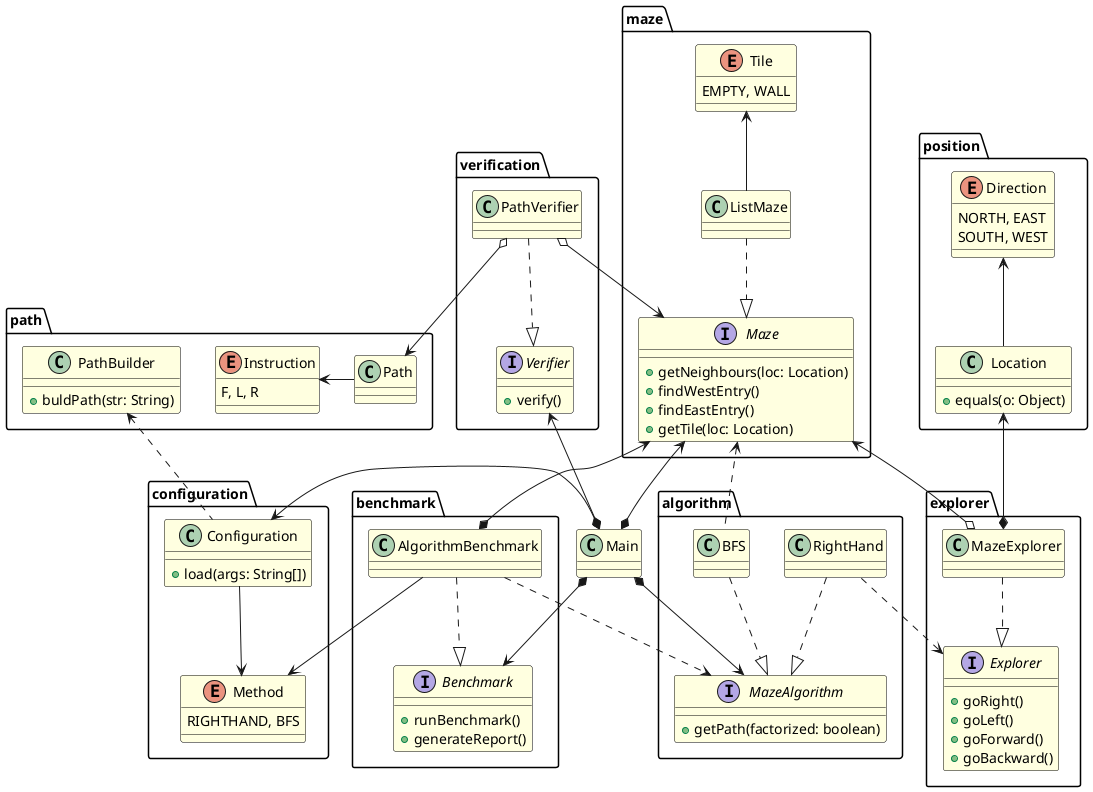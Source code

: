 @startuml MainConcepts
!define MyTheme
skinparam class {
    BackgroundColor #LightYellow
    BorderColor #000000
    FontColor #000000
}

skinparam stereotypeCBackgroundColor #LightYellow
skinparam stereotypeCBorderColor #000000
skinparam stereotypeCFontColor #000000

class Main

package algorithm {
    interface MazeAlgorithm {
        + getPath(factorized: boolean)
    }

    class RightHand

    class BFS
}

package configuration {
    class Configuration {
        + load(args: String[])
    }

    enum Method {
        RIGHTHAND, BFS
    }
}

package benchmark {
    class AlgorithmBenchmark

    interface Benchmark {
        + runBenchmark()
        + generateReport()
    }
}

package explorer {
    interface Explorer {
        + goRight()
        + goLeft()
        + goForward()
        + goBackward()
    }

    class MazeExplorer
}

package maze {
    interface Maze {
        + getNeighbours(loc: Location)
        + findWestEntry()
        + findEastEntry()
        + getTile(loc: Location)

    }

    class ListMaze

    enum Tile {
        EMPTY, WALL
    }
}

package path {
    enum Instruction {
        F, L, R
    }

    class Path

    class PathBuilder {
        + buldPath(str: String)
    }
}

package position {
    enum Direction {
        NORTH, EAST
        SOUTH, WEST
    }

    class Location {
        + equals(o: Object)
    }
}

package verification {
    interface Verifier {
        + verify()
    }

    Class PathVerifier
}

Main *--left> MazeAlgorithm
Main *--up> Verifier
Main *--down> Benchmark
Main *--up> Maze

Maze <|..up ListMaze
ListMaze --up> Tile

BFS ..down|> MazeAlgorithm
RightHand ..down|> MazeAlgorithm

Main *--> Configuration

Configuration ..up> PathBuilder

MazeExplorer *--up> Location
Location --up> Direction

RightHand ..up> Explorer
BFS ..up> Maze

MazeExplorer ..down|> Explorer

Path --left> Instruction

PathVerifier ..|> Verifier
PathVerifier o--> Maze
PathVerifier o--> Path

AlgorithmBenchmark ..|> Benchmark
AlgorithmBenchmark ..> MazeAlgorithm

MazeExplorer o--up> Maze

Configuration --down> Method

AlgorithmBenchmark --up> Method
AlgorithmBenchmark *--right> Maze

@enduml